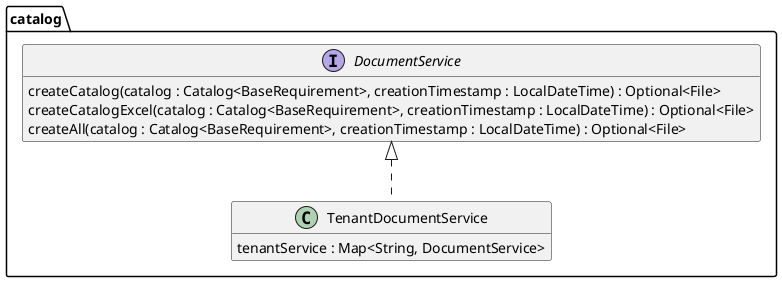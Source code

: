 @startuml Ebene3.png
hide empty members

package catalog {

    interface DocumentService {
        createCatalog(catalog : Catalog<BaseRequirement>, creationTimestamp : LocalDateTime) : Optional<File>
        createCatalogExcel(catalog : Catalog<BaseRequirement>, creationTimestamp : LocalDateTime) : Optional<File>
        createAll(catalog : Catalog<BaseRequirement>, creationTimestamp : LocalDateTime) : Optional<File>
    }

    class TenantDocumentService {
        tenantService : Map<String, DocumentService>
    }
    DocumentService <|.. TenantDocumentService
}
@enduml
